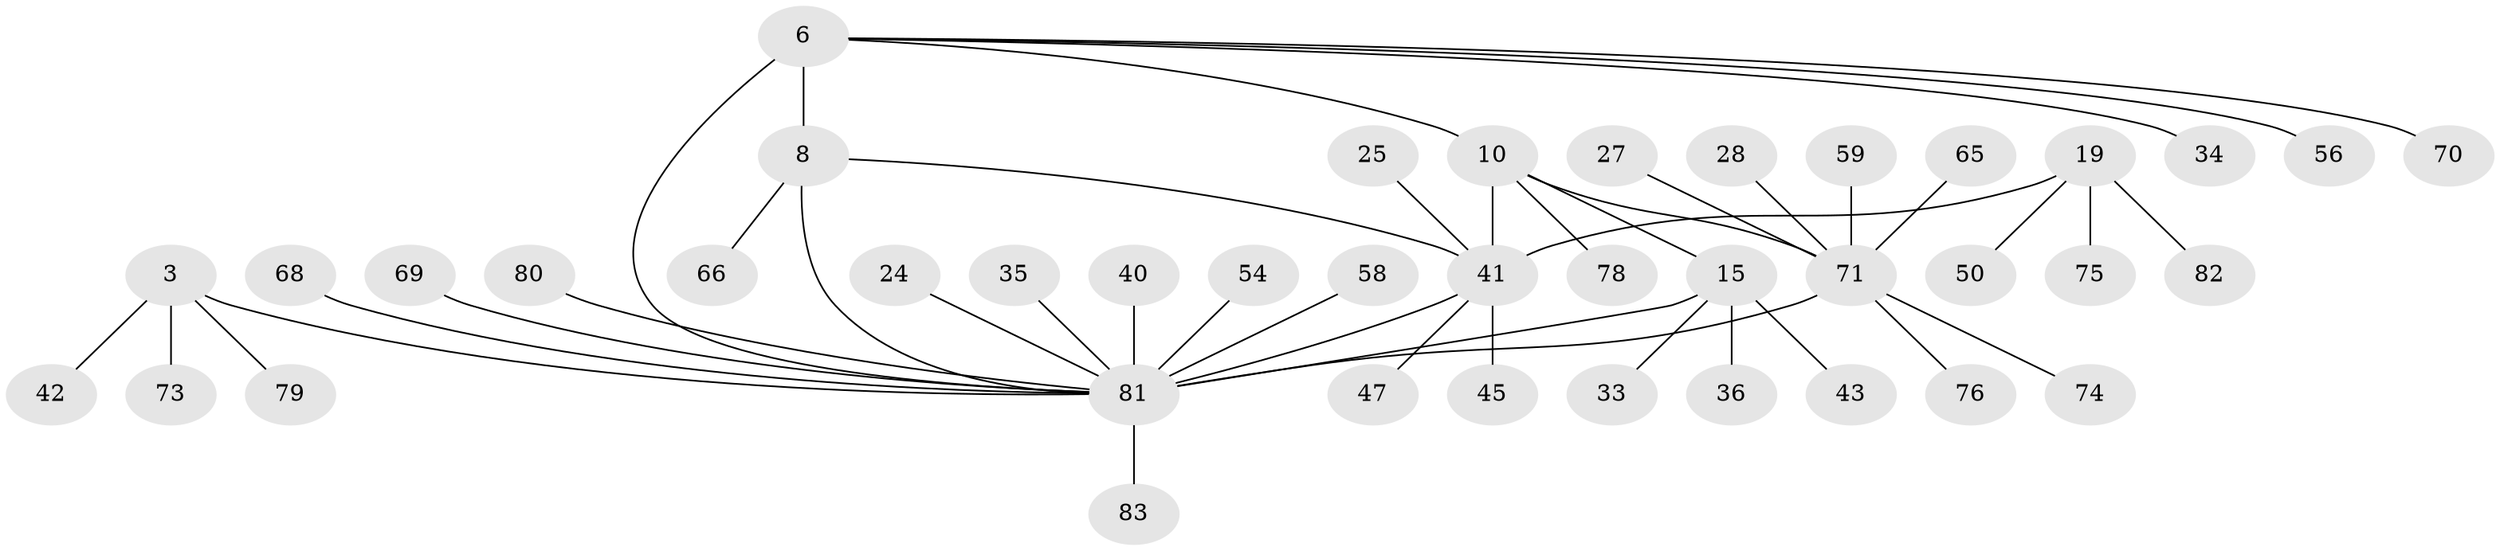 // original degree distribution, {5: 0.08433734939759036, 7: 0.024096385542168676, 4: 0.04819277108433735, 11: 0.012048192771084338, 6: 0.04819277108433735, 8: 0.04819277108433735, 9: 0.012048192771084338, 3: 0.04819277108433735, 2: 0.1566265060240964, 1: 0.5180722891566265}
// Generated by graph-tools (version 1.1) at 2025/55/03/09/25 04:55:56]
// undirected, 41 vertices, 45 edges
graph export_dot {
graph [start="1"]
  node [color=gray90,style=filled];
  3 [super="+1"];
  6 [super="+5"];
  8 [super="+7"];
  10 [super="+9"];
  15 [super="+14"];
  19 [super="+17"];
  24;
  25;
  27;
  28;
  33;
  34;
  35;
  36;
  40;
  41 [super="+20"];
  42;
  43 [super="+30"];
  45;
  47;
  50;
  54;
  56;
  58;
  59;
  65 [super="+57"];
  66;
  68;
  69 [super="+49"];
  70 [super="+21+60"];
  71 [super="+12"];
  73 [super="+52+53"];
  74 [super="+51"];
  75;
  76;
  78 [super="+77"];
  79;
  80;
  81 [super="+26+67+16+72"];
  82;
  83;
  3 -- 42;
  3 -- 79;
  3 -- 73;
  3 -- 81 [weight=4];
  6 -- 8 [weight=4];
  6 -- 34;
  6 -- 56;
  6 -- 10;
  6 -- 70;
  6 -- 81 [weight=4];
  8 -- 66;
  8 -- 41;
  8 -- 81;
  10 -- 15;
  10 -- 78;
  10 -- 41;
  10 -- 71 [weight=4];
  15 -- 33;
  15 -- 36;
  15 -- 81 [weight=6];
  15 -- 43;
  19 -- 75;
  19 -- 82;
  19 -- 50;
  19 -- 41 [weight=4];
  24 -- 81;
  25 -- 41;
  27 -- 71;
  28 -- 71;
  35 -- 81;
  40 -- 81;
  41 -- 81 [weight=3];
  41 -- 45;
  41 -- 47;
  54 -- 81;
  58 -- 81;
  59 -- 71;
  65 -- 71;
  68 -- 81;
  69 -- 81;
  71 -- 81 [weight=3];
  71 -- 74;
  71 -- 76;
  80 -- 81;
  81 -- 83;
}
